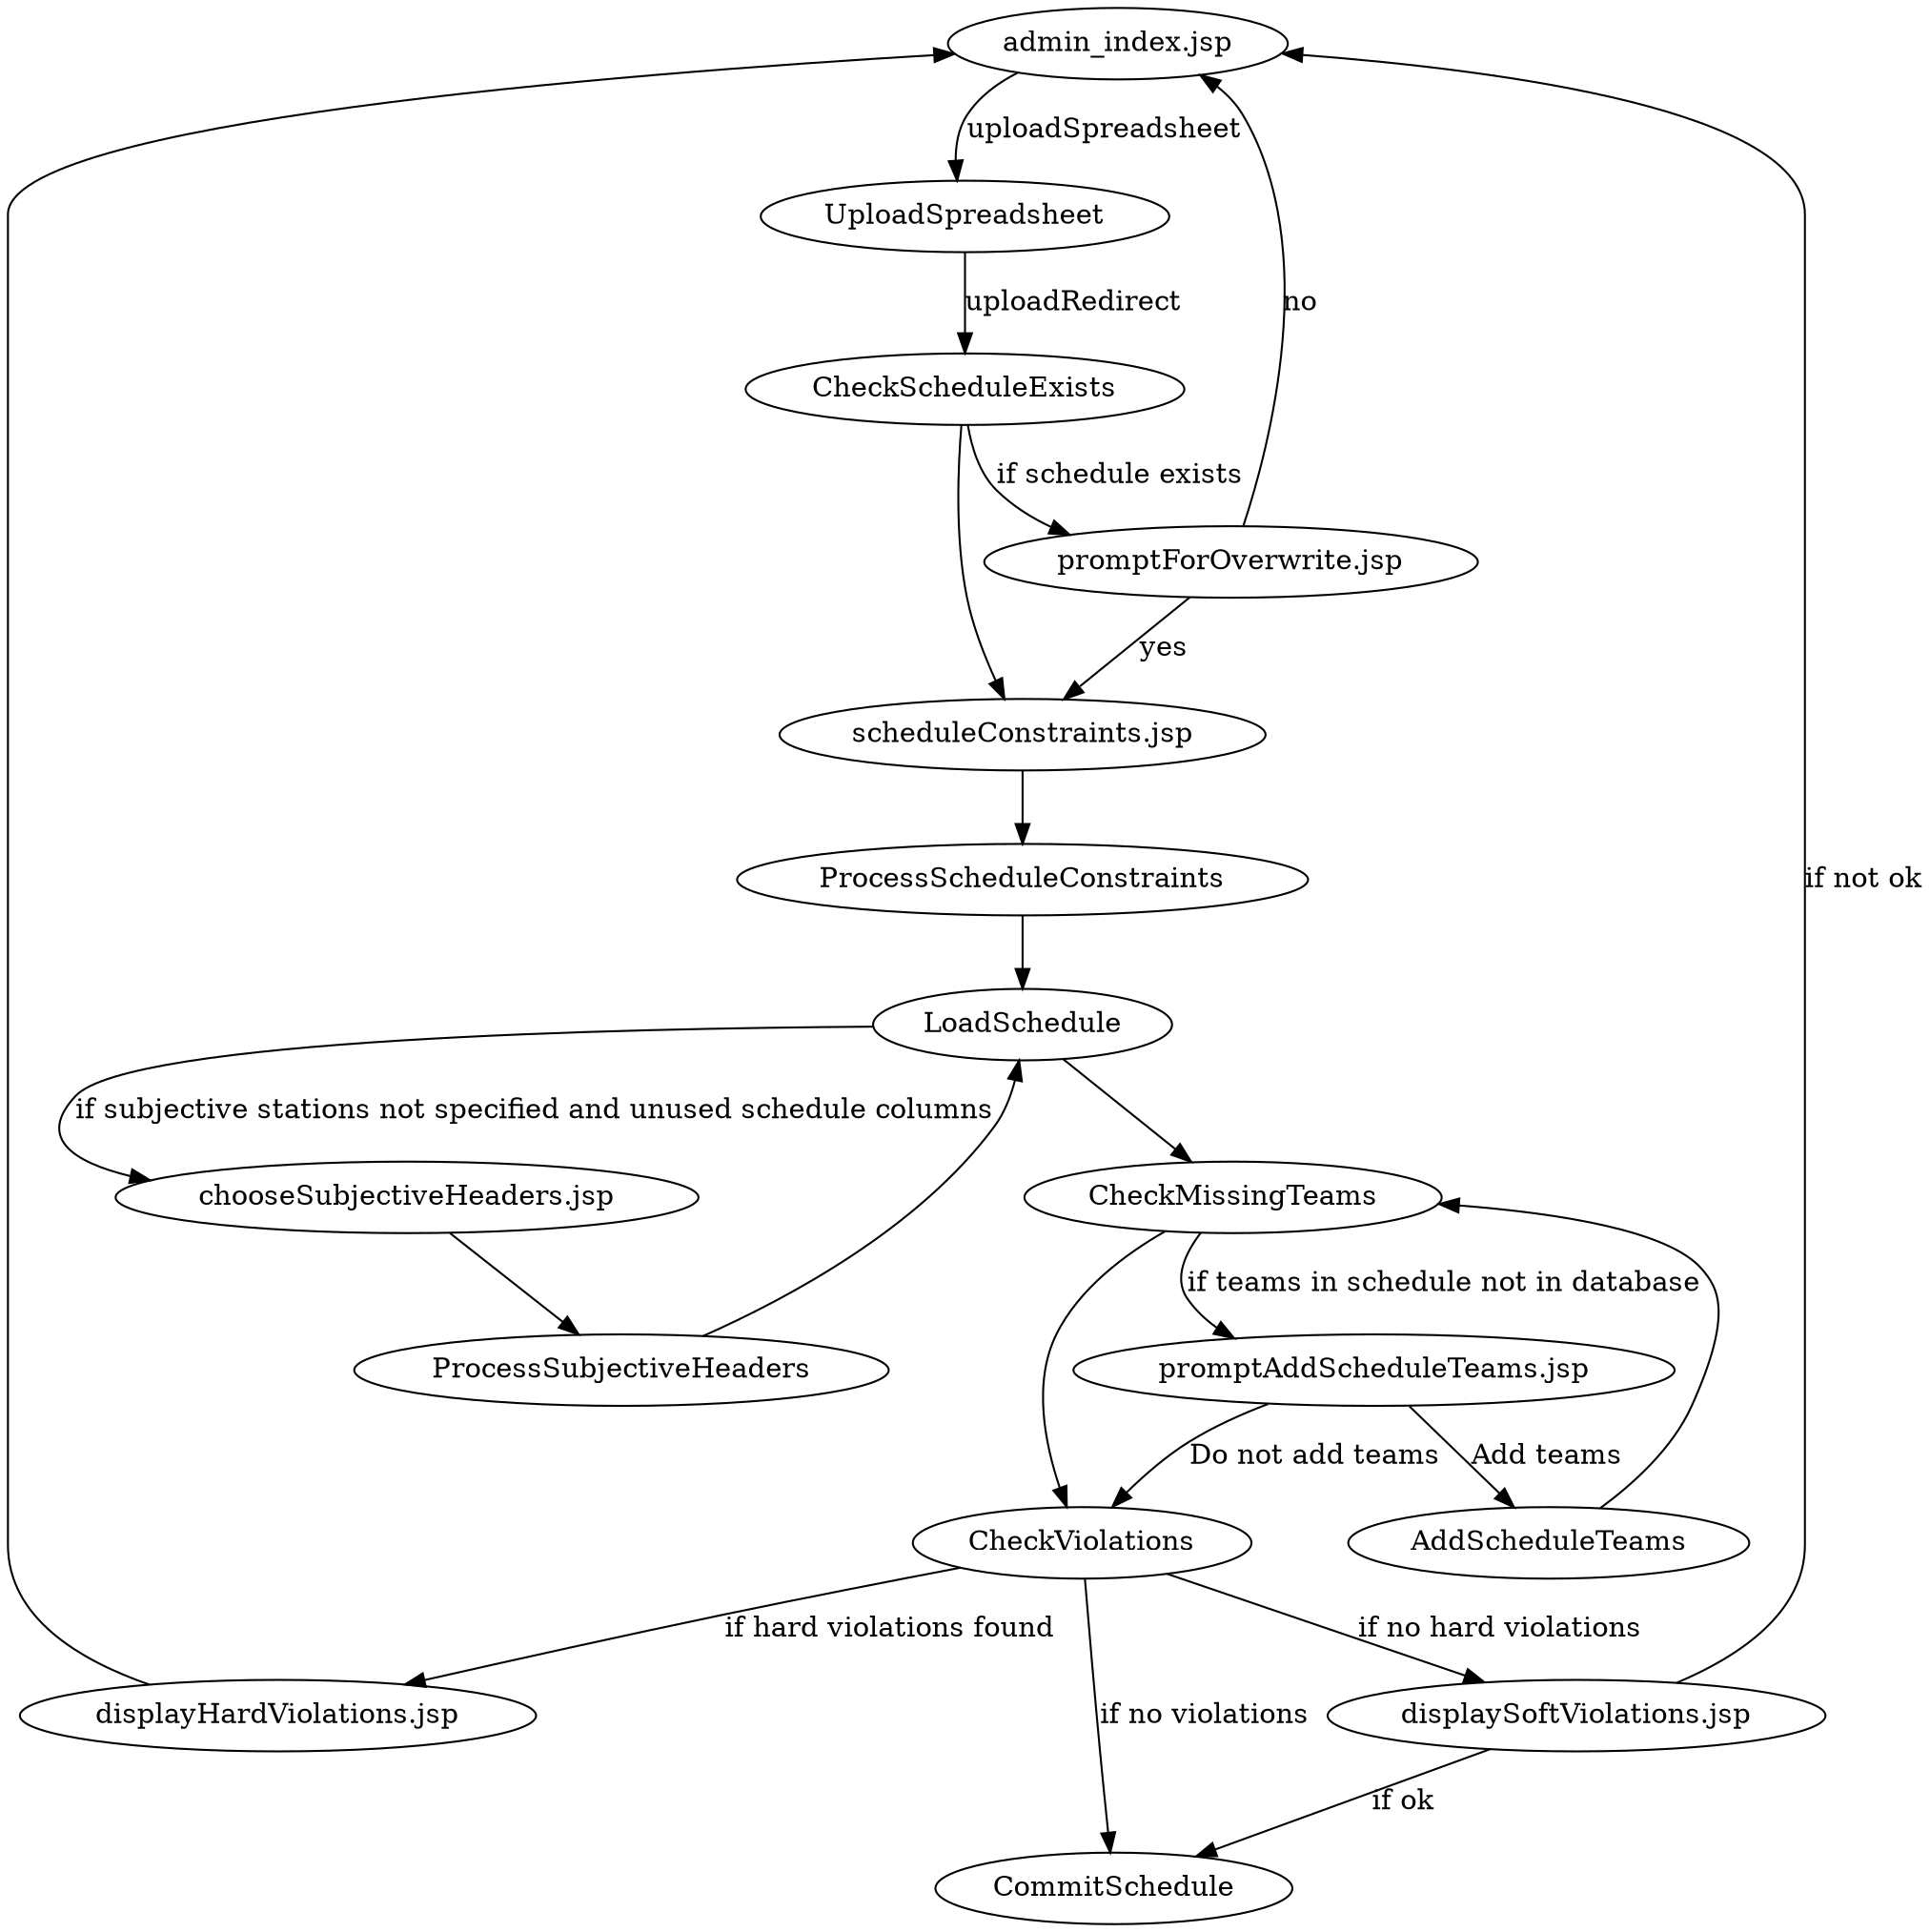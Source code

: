 digraph UploadSchedule {

"admin_index.jsp" -> UploadSpreadsheet [label="uploadSpreadsheet"];

UploadSpreadsheet -> CheckScheduleExists [label="uploadRedirect"];

CheckScheduleExists -> "promptForOverwrite.jsp" [label="if schedule exists"];

"promptForOverwrite.jsp" -> "scheduleConstraints.jsp" [label="yes"];
"promptForOverwrite.jsp" -> "admin_index.jsp" [label="no"];

CheckScheduleExists -> "scheduleConstraints.jsp";

"scheduleConstraints.jsp" -> ProcessScheduleConstraints;
ProcessScheduleConstraints -> LoadSchedule;

LoadSchedule -> CheckMissingTeams;

CheckMissingTeams -> CheckViolations;
CheckMissingTeams -> "promptAddScheduleTeams.jsp" [label="if teams in schedule not in database"];

"promptAddScheduleTeams.jsp" -> AddScheduleTeams [label="Add teams"];
"promptAddScheduleTeams.jsp" -> CheckViolations [label="Do not add teams"];

AddScheduleTeams -> CheckMissingTeams;

CheckViolations -> "CommitSchedule" [label="if no violations"];
CheckViolations -> "displayHardViolations.jsp" [label="if hard violations found"];
CheckViolations -> "displaySoftViolations.jsp" [label="if no hard violations"];

LoadSchedule -> "chooseSubjectiveHeaders.jsp" [label="if subjective stations not specified and unused schedule columns"];
"chooseSubjectiveHeaders.jsp" -> ProcessSubjectiveHeaders;
ProcessSubjectiveHeaders -> LoadSchedule;

"displayHardViolations.jsp" -> "admin_index.jsp";

"displaySoftViolations.jsp" -> "CommitSchedule" [label="if ok"];
"displaySoftViolations.jsp" -> "admin_index.jsp" [label="if not ok"];

}
